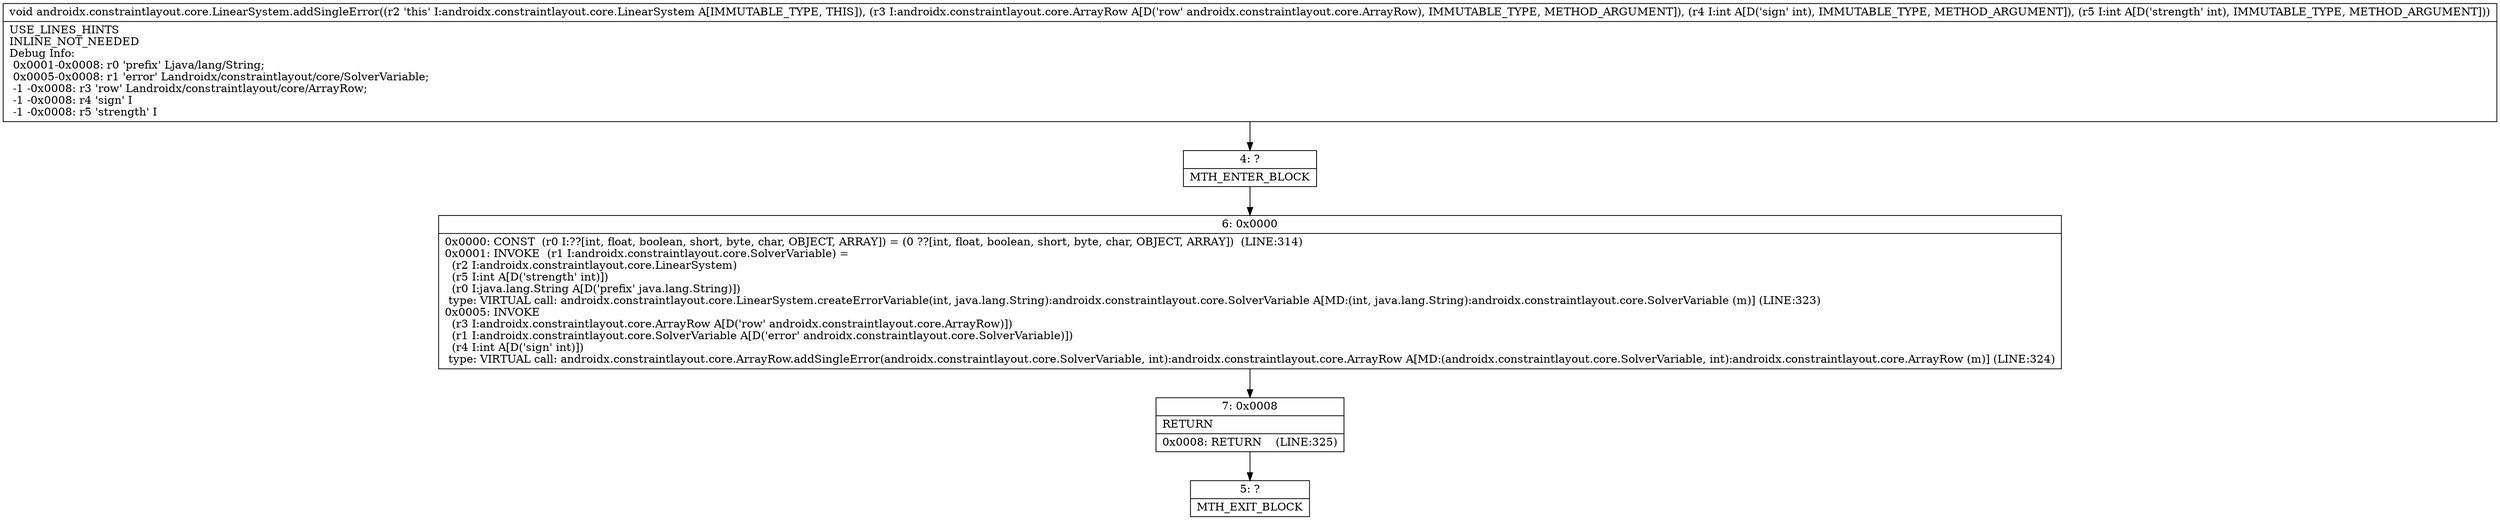 digraph "CFG forandroidx.constraintlayout.core.LinearSystem.addSingleError(Landroidx\/constraintlayout\/core\/ArrayRow;II)V" {
Node_4 [shape=record,label="{4\:\ ?|MTH_ENTER_BLOCK\l}"];
Node_6 [shape=record,label="{6\:\ 0x0000|0x0000: CONST  (r0 I:??[int, float, boolean, short, byte, char, OBJECT, ARRAY]) = (0 ??[int, float, boolean, short, byte, char, OBJECT, ARRAY])  (LINE:314)\l0x0001: INVOKE  (r1 I:androidx.constraintlayout.core.SolverVariable) = \l  (r2 I:androidx.constraintlayout.core.LinearSystem)\l  (r5 I:int A[D('strength' int)])\l  (r0 I:java.lang.String A[D('prefix' java.lang.String)])\l type: VIRTUAL call: androidx.constraintlayout.core.LinearSystem.createErrorVariable(int, java.lang.String):androidx.constraintlayout.core.SolverVariable A[MD:(int, java.lang.String):androidx.constraintlayout.core.SolverVariable (m)] (LINE:323)\l0x0005: INVOKE  \l  (r3 I:androidx.constraintlayout.core.ArrayRow A[D('row' androidx.constraintlayout.core.ArrayRow)])\l  (r1 I:androidx.constraintlayout.core.SolverVariable A[D('error' androidx.constraintlayout.core.SolverVariable)])\l  (r4 I:int A[D('sign' int)])\l type: VIRTUAL call: androidx.constraintlayout.core.ArrayRow.addSingleError(androidx.constraintlayout.core.SolverVariable, int):androidx.constraintlayout.core.ArrayRow A[MD:(androidx.constraintlayout.core.SolverVariable, int):androidx.constraintlayout.core.ArrayRow (m)] (LINE:324)\l}"];
Node_7 [shape=record,label="{7\:\ 0x0008|RETURN\l|0x0008: RETURN    (LINE:325)\l}"];
Node_5 [shape=record,label="{5\:\ ?|MTH_EXIT_BLOCK\l}"];
MethodNode[shape=record,label="{void androidx.constraintlayout.core.LinearSystem.addSingleError((r2 'this' I:androidx.constraintlayout.core.LinearSystem A[IMMUTABLE_TYPE, THIS]), (r3 I:androidx.constraintlayout.core.ArrayRow A[D('row' androidx.constraintlayout.core.ArrayRow), IMMUTABLE_TYPE, METHOD_ARGUMENT]), (r4 I:int A[D('sign' int), IMMUTABLE_TYPE, METHOD_ARGUMENT]), (r5 I:int A[D('strength' int), IMMUTABLE_TYPE, METHOD_ARGUMENT]))  | USE_LINES_HINTS\lINLINE_NOT_NEEDED\lDebug Info:\l  0x0001\-0x0008: r0 'prefix' Ljava\/lang\/String;\l  0x0005\-0x0008: r1 'error' Landroidx\/constraintlayout\/core\/SolverVariable;\l  \-1 \-0x0008: r3 'row' Landroidx\/constraintlayout\/core\/ArrayRow;\l  \-1 \-0x0008: r4 'sign' I\l  \-1 \-0x0008: r5 'strength' I\l}"];
MethodNode -> Node_4;Node_4 -> Node_6;
Node_6 -> Node_7;
Node_7 -> Node_5;
}

